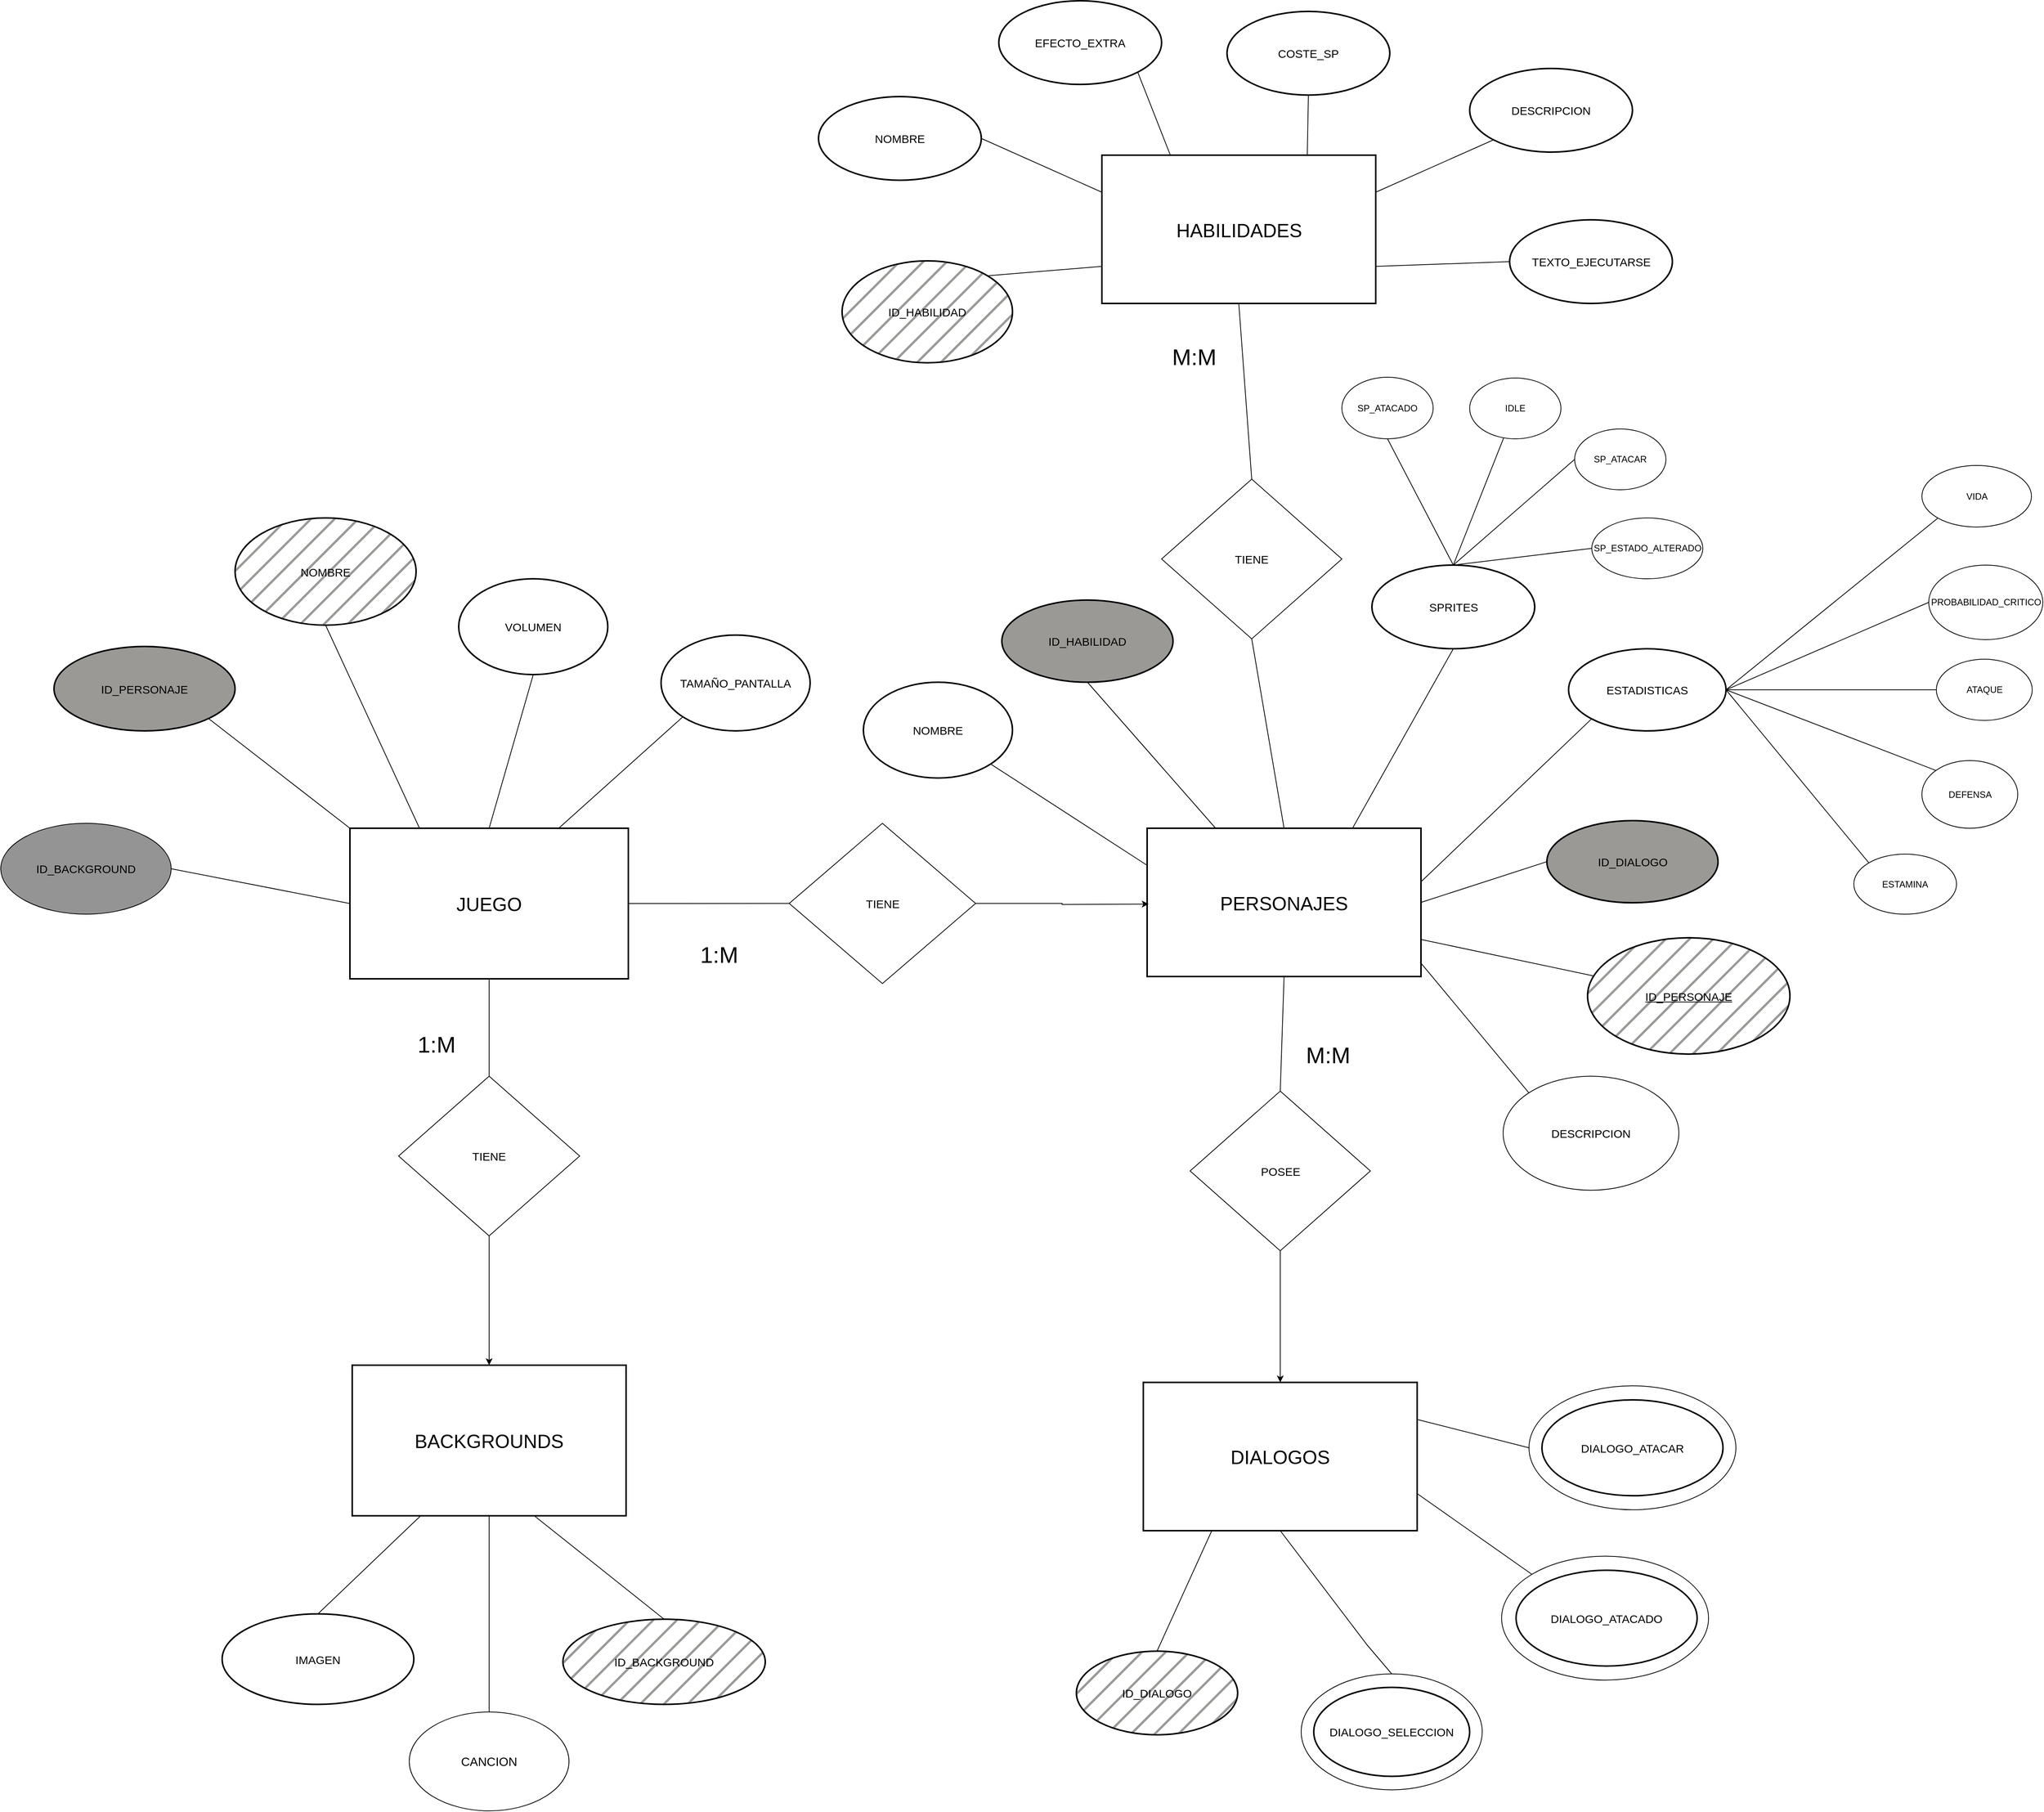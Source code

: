 <mxfile version="21.2.4" type="github">
  <diagram id="R2lEEEUBdFMjLlhIrx00" name="Page-1">
    <mxGraphModel dx="4435" dy="1973" grid="1" gridSize="14" guides="1" tooltips="1" connect="1" arrows="1" fold="1" page="1" pageScale="1" pageWidth="850" pageHeight="1100" background="#ffffff" math="0" shadow="0" extFonts="Permanent Marker^https://fonts.googleapis.com/css?family=Permanent+Marker">
      <root>
        <mxCell id="0" />
        <mxCell id="1" parent="0" />
        <mxCell id="P4IsemDNWRHRoisWRi79-3" value="" style="ellipse;whiteSpace=wrap;html=1;" parent="1" vertex="1">
          <mxGeometry x="1107.5" y="2605.88" width="238" height="152.5" as="geometry" />
        </mxCell>
        <mxCell id="P4IsemDNWRHRoisWRi79-2" value="" style="ellipse;whiteSpace=wrap;html=1;" parent="1" vertex="1">
          <mxGeometry x="1371" y="2451.13" width="272" height="163" as="geometry" />
        </mxCell>
        <mxCell id="P4IsemDNWRHRoisWRi79-1" value="" style="ellipse;whiteSpace=wrap;html=1;" parent="1" vertex="1">
          <mxGeometry x="1407" y="2227.13" width="272" height="163" as="geometry" />
        </mxCell>
        <mxCell id="YlZFul1MHV9o11l2ybtj-17" value="&lt;p style=&quot;font-size: 25px;&quot; align=&quot;center&quot;&gt;JUEGO&lt;/p&gt;" style="rounded=0;whiteSpace=wrap;html=1;align=center;strokeWidth=2;" parent="1" vertex="1">
          <mxGeometry x="-143" y="1494" width="366" height="198" as="geometry" />
        </mxCell>
        <mxCell id="YlZFul1MHV9o11l2ybtj-47" value="&lt;p&gt;&lt;font style=&quot;font-size: 25px;&quot;&gt;PERSONAJES&lt;/font&gt;&lt;/p&gt;" style="rounded=0;whiteSpace=wrap;html=1;strokeWidth=2;" parent="1" vertex="1">
          <mxGeometry x="905" y="1494" width="360" height="195" as="geometry" />
        </mxCell>
        <mxCell id="YlZFul1MHV9o11l2ybtj-48" value="&lt;p&gt;&lt;font style=&quot;font-size: 25px;&quot;&gt;DIALOGOS&lt;/font&gt;&lt;/p&gt;" style="rounded=0;whiteSpace=wrap;html=1;strokeWidth=2;" parent="1" vertex="1">
          <mxGeometry x="900" y="2222.63" width="360" height="195" as="geometry" />
        </mxCell>
        <mxCell id="YlZFul1MHV9o11l2ybtj-49" value="" style="endArrow=none;html=1;rounded=0;entryX=0;entryY=0.5;entryDx=0;entryDy=0;strokeWidth=1;exitX=1;exitY=0.5;exitDx=0;exitDy=0;" parent="1" source="YlZFul1MHV9o11l2ybtj-52" target="YlZFul1MHV9o11l2ybtj-61" edge="1">
          <mxGeometry width="50" height="50" relative="1" as="geometry">
            <mxPoint x="358.5" y="1781" as="sourcePoint" />
            <mxPoint x="791.5" y="1782" as="targetPoint" />
          </mxGeometry>
        </mxCell>
        <mxCell id="YlZFul1MHV9o11l2ybtj-50" value="&lt;font style=&quot;font-size: 15px;&quot;&gt;ID_DIALOGO&lt;/font&gt;" style="ellipse;whiteSpace=wrap;html=1;strokeWidth=2;shadow=0;perimeterSpacing=0;fillStyle=solid;fillColor=#9a9996;gradientColor=none;" parent="1" vertex="1">
          <mxGeometry x="1430.5" y="1484" width="225" height="108" as="geometry" />
        </mxCell>
        <mxCell id="YlZFul1MHV9o11l2ybtj-52" value="&lt;font style=&quot;font-size: 15px;&quot;&gt;ESTADISTICAS&lt;/font&gt;" style="ellipse;whiteSpace=wrap;html=1;strokeWidth=2;" parent="1" vertex="1">
          <mxGeometry x="1459" y="1258" width="207" height="108" as="geometry" />
        </mxCell>
        <mxCell id="YlZFul1MHV9o11l2ybtj-58" value="&lt;font style=&quot;font-size: 15px;&quot;&gt;SPRITES&lt;/font&gt;" style="ellipse;whiteSpace=wrap;html=1;strokeWidth=2;" parent="1" vertex="1">
          <mxGeometry x="1200.5" y="1148" width="214" height="110" as="geometry" />
        </mxCell>
        <mxCell id="YlZFul1MHV9o11l2ybtj-59" value="VIDA" style="ellipse;whiteSpace=wrap;html=1;" parent="1" vertex="1">
          <mxGeometry x="1923.5" y="1017" width="144" height="81" as="geometry" />
        </mxCell>
        <mxCell id="YlZFul1MHV9o11l2ybtj-60" value="ESTAMINA" style="ellipse;whiteSpace=wrap;html=1;" parent="1" vertex="1">
          <mxGeometry x="1834" y="1528" width="135" height="79" as="geometry" />
        </mxCell>
        <mxCell id="YlZFul1MHV9o11l2ybtj-61" value="ATAQUE" style="ellipse;whiteSpace=wrap;html=1;" parent="1" vertex="1">
          <mxGeometry x="1942.5" y="1271.75" width="126" height="80.5" as="geometry" />
        </mxCell>
        <mxCell id="YlZFul1MHV9o11l2ybtj-62" value="DEFENSA" style="ellipse;whiteSpace=wrap;html=1;" parent="1" vertex="1">
          <mxGeometry x="1923.5" y="1405" width="126" height="89" as="geometry" />
        </mxCell>
        <mxCell id="YlZFul1MHV9o11l2ybtj-63" value="PROBABILIDAD_CRITICO" style="ellipse;whiteSpace=wrap;html=1;" parent="1" vertex="1">
          <mxGeometry x="1932.5" y="1148" width="150" height="98" as="geometry" />
        </mxCell>
        <mxCell id="YlZFul1MHV9o11l2ybtj-64" style="edgeStyle=orthogonalEdgeStyle;rounded=0;orthogonalLoop=1;jettySize=auto;html=1;exitX=0.5;exitY=1;exitDx=0;exitDy=0;" parent="1" source="YlZFul1MHV9o11l2ybtj-61" target="YlZFul1MHV9o11l2ybtj-61" edge="1">
          <mxGeometry relative="1" as="geometry" />
        </mxCell>
        <mxCell id="YlZFul1MHV9o11l2ybtj-65" value="IDLE" style="ellipse;whiteSpace=wrap;html=1;" parent="1" vertex="1">
          <mxGeometry x="1329" y="902" width="120" height="80" as="geometry" />
        </mxCell>
        <mxCell id="YlZFul1MHV9o11l2ybtj-66" value="SP_ATACAR" style="ellipse;whiteSpace=wrap;html=1;" parent="1" vertex="1">
          <mxGeometry x="1467" y="969" width="120" height="80" as="geometry" />
        </mxCell>
        <mxCell id="YlZFul1MHV9o11l2ybtj-67" value="SP_ATACADO" style="ellipse;whiteSpace=wrap;html=1;" parent="1" vertex="1">
          <mxGeometry x="1161" y="901" width="120" height="81" as="geometry" />
        </mxCell>
        <mxCell id="YlZFul1MHV9o11l2ybtj-69" value="" style="endArrow=none;html=1;rounded=0;exitX=0.5;exitY=1;exitDx=0;exitDy=0;entryX=0.75;entryY=0;entryDx=0;entryDy=0;" parent="1" source="YlZFul1MHV9o11l2ybtj-58" target="YlZFul1MHV9o11l2ybtj-47" edge="1">
          <mxGeometry width="50" height="50" relative="1" as="geometry">
            <mxPoint x="1238" y="1634" as="sourcePoint" />
            <mxPoint x="1288" y="1584" as="targetPoint" />
          </mxGeometry>
        </mxCell>
        <mxCell id="YlZFul1MHV9o11l2ybtj-70" value="" style="endArrow=none;html=1;rounded=0;exitX=0.25;exitY=0;exitDx=0;exitDy=0;entryX=0.5;entryY=1;entryDx=0;entryDy=0;" parent="1" source="YlZFul1MHV9o11l2ybtj-47" target="eIX0YjGDdMyWJTTvxXHC-23" edge="1">
          <mxGeometry width="50" height="50" relative="1" as="geometry">
            <mxPoint x="1238" y="1634" as="sourcePoint" />
            <mxPoint x="767" y="1356" as="targetPoint" />
          </mxGeometry>
        </mxCell>
        <mxCell id="YlZFul1MHV9o11l2ybtj-77" value="&lt;font style=&quot;font-size: 25px;&quot;&gt;BACKGROUNDS&lt;/font&gt;" style="rounded=0;whiteSpace=wrap;html=1;strokeWidth=2;" parent="1" vertex="1">
          <mxGeometry x="-140" y="2200" width="360" height="198" as="geometry" />
        </mxCell>
        <mxCell id="YlZFul1MHV9o11l2ybtj-80" value="" style="endArrow=none;html=1;rounded=0;exitX=0;exitY=0.5;exitDx=0;exitDy=0;entryX=1;entryY=0.5;entryDx=0;entryDy=0;" parent="1" source="YlZFul1MHV9o11l2ybtj-50" target="YlZFul1MHV9o11l2ybtj-47" edge="1">
          <mxGeometry width="50" height="50" relative="1" as="geometry">
            <mxPoint x="1238" y="1724" as="sourcePoint" />
            <mxPoint x="1288" y="1674" as="targetPoint" />
          </mxGeometry>
        </mxCell>
        <mxCell id="YlZFul1MHV9o11l2ybtj-81" value="" style="endArrow=none;html=1;rounded=0;entryX=0.999;entryY=0.363;entryDx=0;entryDy=0;entryPerimeter=0;exitX=0;exitY=1;exitDx=0;exitDy=0;" parent="1" source="YlZFul1MHV9o11l2ybtj-52" target="YlZFul1MHV9o11l2ybtj-47" edge="1">
          <mxGeometry width="50" height="50" relative="1" as="geometry">
            <mxPoint x="1346" y="1556" as="sourcePoint" />
            <mxPoint x="1288" y="1674" as="targetPoint" />
          </mxGeometry>
        </mxCell>
        <mxCell id="YlZFul1MHV9o11l2ybtj-82" value="" style="endArrow=none;html=1;rounded=0;entryX=1;entryY=0.5;entryDx=0;entryDy=0;exitX=0;exitY=1;exitDx=0;exitDy=0;" parent="1" source="YlZFul1MHV9o11l2ybtj-59" target="YlZFul1MHV9o11l2ybtj-52" edge="1">
          <mxGeometry width="50" height="50" relative="1" as="geometry">
            <mxPoint x="1335.5" y="1724" as="sourcePoint" />
            <mxPoint x="1385.5" y="1674" as="targetPoint" />
          </mxGeometry>
        </mxCell>
        <mxCell id="YlZFul1MHV9o11l2ybtj-90" value="" style="endArrow=none;html=1;rounded=0;entryX=1;entryY=0.5;entryDx=0;entryDy=0;exitX=0;exitY=0;exitDx=0;exitDy=0;" parent="1" source="YlZFul1MHV9o11l2ybtj-60" target="YlZFul1MHV9o11l2ybtj-52" edge="1">
          <mxGeometry relative="1" as="geometry">
            <mxPoint x="1085" y="1755" as="sourcePoint" />
            <mxPoint x="1245" y="1755" as="targetPoint" />
          </mxGeometry>
        </mxCell>
        <mxCell id="YlZFul1MHV9o11l2ybtj-92" value="" style="endArrow=none;html=1;rounded=0;entryX=1;entryY=0.5;entryDx=0;entryDy=0;exitX=0;exitY=0;exitDx=0;exitDy=0;" parent="1" source="YlZFul1MHV9o11l2ybtj-62" target="YlZFul1MHV9o11l2ybtj-52" edge="1">
          <mxGeometry relative="1" as="geometry">
            <mxPoint x="1956.5" y="1444.5" as="sourcePoint" />
            <mxPoint x="1342.5" y="1755" as="targetPoint" />
          </mxGeometry>
        </mxCell>
        <mxCell id="YlZFul1MHV9o11l2ybtj-93" value="" style="endArrow=none;html=1;rounded=0;entryX=1;entryY=0.5;entryDx=0;entryDy=0;exitX=0;exitY=0.5;exitDx=0;exitDy=0;" parent="1" source="YlZFul1MHV9o11l2ybtj-63" target="YlZFul1MHV9o11l2ybtj-52" edge="1">
          <mxGeometry relative="1" as="geometry">
            <mxPoint x="1182.5" y="1755" as="sourcePoint" />
            <mxPoint x="1342.5" y="1755" as="targetPoint" />
          </mxGeometry>
        </mxCell>
        <mxCell id="YlZFul1MHV9o11l2ybtj-96" value="" style="endArrow=none;html=1;rounded=0;entryX=0.5;entryY=0;entryDx=0;entryDy=0;" parent="1" source="YlZFul1MHV9o11l2ybtj-65" target="YlZFul1MHV9o11l2ybtj-58" edge="1">
          <mxGeometry relative="1" as="geometry">
            <mxPoint x="1182.5" y="1512" as="sourcePoint" />
            <mxPoint x="1342.5" y="1512" as="targetPoint" />
          </mxGeometry>
        </mxCell>
        <mxCell id="YlZFul1MHV9o11l2ybtj-97" value="" style="endArrow=none;html=1;rounded=0;entryX=0.5;entryY=0;entryDx=0;entryDy=0;exitX=0;exitY=0.5;exitDx=0;exitDy=0;" parent="1" source="YlZFul1MHV9o11l2ybtj-68" target="YlZFul1MHV9o11l2ybtj-58" edge="1">
          <mxGeometry relative="1" as="geometry">
            <mxPoint x="1182.5" y="1512" as="sourcePoint" />
            <mxPoint x="1342.5" y="1512" as="targetPoint" />
          </mxGeometry>
        </mxCell>
        <mxCell id="YlZFul1MHV9o11l2ybtj-98" style="edgeStyle=orthogonalEdgeStyle;rounded=0;orthogonalLoop=1;jettySize=auto;html=1;exitX=0.5;exitY=1;exitDx=0;exitDy=0;" parent="1" source="YlZFul1MHV9o11l2ybtj-68" target="YlZFul1MHV9o11l2ybtj-68" edge="1">
          <mxGeometry relative="1" as="geometry" />
        </mxCell>
        <mxCell id="YlZFul1MHV9o11l2ybtj-99" value="" style="endArrow=none;html=1;rounded=0;entryX=0.5;entryY=0;entryDx=0;entryDy=0;exitX=0;exitY=0.5;exitDx=0;exitDy=0;" parent="1" source="YlZFul1MHV9o11l2ybtj-66" target="YlZFul1MHV9o11l2ybtj-58" edge="1">
          <mxGeometry relative="1" as="geometry">
            <mxPoint x="1182.5" y="1512" as="sourcePoint" />
            <mxPoint x="1342.5" y="1512" as="targetPoint" />
          </mxGeometry>
        </mxCell>
        <mxCell id="YlZFul1MHV9o11l2ybtj-100" value="" style="endArrow=none;html=1;rounded=0;entryX=0.5;entryY=1;entryDx=0;entryDy=0;exitX=0.5;exitY=0;exitDx=0;exitDy=0;" parent="1" source="YlZFul1MHV9o11l2ybtj-58" target="YlZFul1MHV9o11l2ybtj-67" edge="1">
          <mxGeometry relative="1" as="geometry">
            <mxPoint x="1470.5" y="1350" as="sourcePoint" />
            <mxPoint x="1342.5" y="1512" as="targetPoint" />
          </mxGeometry>
        </mxCell>
        <mxCell id="YlZFul1MHV9o11l2ybtj-106" style="edgeStyle=orthogonalEdgeStyle;rounded=0;orthogonalLoop=1;jettySize=auto;html=1;exitX=0.5;exitY=1;exitDx=0;exitDy=0;" parent="1" source="YlZFul1MHV9o11l2ybtj-68" target="YlZFul1MHV9o11l2ybtj-68" edge="1">
          <mxGeometry relative="1" as="geometry" />
        </mxCell>
        <mxCell id="YlZFul1MHV9o11l2ybtj-107" value="&lt;font style=&quot;font-size: 15px;&quot;&gt;ID_PERSONAJE&lt;/font&gt;" style="ellipse;whiteSpace=wrap;html=1;align=center;strokeWidth=2;fillStyle=solid;fillColor=#9a9996;" parent="1" vertex="1">
          <mxGeometry x="-532" y="1255" width="238" height="111" as="geometry" />
        </mxCell>
        <mxCell id="YlZFul1MHV9o11l2ybtj-110" value="&lt;font style=&quot;font-size: 15px;&quot;&gt;NOMBRE&lt;/font&gt;" style="ellipse;whiteSpace=wrap;html=1;align=center;strokeWidth=2;" parent="1" vertex="1">
          <mxGeometry x="532" y="1302" width="196" height="126" as="geometry" />
        </mxCell>
        <mxCell id="YlZFul1MHV9o11l2ybtj-111" value="" style="endArrow=none;html=1;rounded=0;entryX=1;entryY=0.75;entryDx=0;entryDy=0;" parent="1" source="YlZFul1MHV9o11l2ybtj-116" target="YlZFul1MHV9o11l2ybtj-47" edge="1">
          <mxGeometry relative="1" as="geometry">
            <mxPoint x="1425" y="1680" as="sourcePoint" />
            <mxPoint x="1123" y="1610" as="targetPoint" />
            <Array as="points" />
          </mxGeometry>
        </mxCell>
        <mxCell id="YlZFul1MHV9o11l2ybtj-112" value="" style="endArrow=none;html=1;rounded=0;exitX=1;exitY=1;exitDx=0;exitDy=0;entryX=0;entryY=0.25;entryDx=0;entryDy=0;" parent="1" source="YlZFul1MHV9o11l2ybtj-110" target="YlZFul1MHV9o11l2ybtj-47" edge="1">
          <mxGeometry relative="1" as="geometry">
            <mxPoint x="725" y="1358" as="sourcePoint" />
            <mxPoint x="1123" y="1610" as="targetPoint" />
          </mxGeometry>
        </mxCell>
        <mxCell id="YlZFul1MHV9o11l2ybtj-113" style="edgeStyle=orthogonalEdgeStyle;rounded=0;orthogonalLoop=1;jettySize=auto;html=1;exitX=0.5;exitY=1;exitDx=0;exitDy=0;" parent="1" source="YlZFul1MHV9o11l2ybtj-66" target="YlZFul1MHV9o11l2ybtj-66" edge="1">
          <mxGeometry relative="1" as="geometry" />
        </mxCell>
        <mxCell id="YlZFul1MHV9o11l2ybtj-116" value="&lt;font style=&quot;font-size: 15px;&quot;&gt;ID_PERSONAJE&lt;/font&gt;" style="ellipse;whiteSpace=wrap;html=1;align=center;fontStyle=4;strokeWidth=2;fillColor=#9a9996;fillStyle=hatch;" parent="1" vertex="1">
          <mxGeometry x="1484" y="1638" width="266" height="153" as="geometry" />
        </mxCell>
        <mxCell id="YlZFul1MHV9o11l2ybtj-122" value="" style="endArrow=none;html=1;rounded=0;entryX=0.5;entryY=1;entryDx=0;entryDy=0;exitX=0.25;exitY=0;exitDx=0;exitDy=0;" parent="1" source="YlZFul1MHV9o11l2ybtj-17" target="YlZFul1MHV9o11l2ybtj-150" edge="1">
          <mxGeometry relative="1" as="geometry">
            <mxPoint x="739" y="1442" as="sourcePoint" />
            <mxPoint x="-59" y="1386" as="targetPoint" />
          </mxGeometry>
        </mxCell>
        <mxCell id="YlZFul1MHV9o11l2ybtj-123" value="" style="endArrow=none;html=1;rounded=0;entryX=1;entryY=1;entryDx=0;entryDy=0;exitX=0;exitY=0;exitDx=0;exitDy=0;" parent="1" source="YlZFul1MHV9o11l2ybtj-17" target="YlZFul1MHV9o11l2ybtj-107" edge="1">
          <mxGeometry relative="1" as="geometry">
            <mxPoint x="739" y="1442" as="sourcePoint" />
            <mxPoint x="899" y="1442" as="targetPoint" />
          </mxGeometry>
        </mxCell>
        <mxCell id="YlZFul1MHV9o11l2ybtj-125" value="" style="endArrow=none;html=1;rounded=0;entryX=1;entryY=0.25;entryDx=0;entryDy=0;exitX=0;exitY=0.5;exitDx=0;exitDy=0;" parent="1" source="P4IsemDNWRHRoisWRi79-1" target="YlZFul1MHV9o11l2ybtj-48" edge="1">
          <mxGeometry relative="1" as="geometry">
            <mxPoint x="1404" y="2315.63" as="sourcePoint" />
            <mxPoint x="1264" y="2284.63" as="targetPoint" />
            <Array as="points" />
          </mxGeometry>
        </mxCell>
        <mxCell id="YlZFul1MHV9o11l2ybtj-143" style="edgeStyle=orthogonalEdgeStyle;rounded=0;orthogonalLoop=1;jettySize=auto;html=1;exitX=0.5;exitY=1;exitDx=0;exitDy=0;" parent="1" source="YlZFul1MHV9o11l2ybtj-126" target="YlZFul1MHV9o11l2ybtj-48" edge="1">
          <mxGeometry relative="1" as="geometry" />
        </mxCell>
        <mxCell id="YlZFul1MHV9o11l2ybtj-126" value="&lt;font style=&quot;font-size: 15px;&quot;&gt;POSEE&lt;/font&gt;" style="shape=rhombus;perimeter=rhombusPerimeter;whiteSpace=wrap;html=1;align=center;" parent="1" vertex="1">
          <mxGeometry x="961.5" y="1839.63" width="237" height="210" as="geometry" />
        </mxCell>
        <mxCell id="YlZFul1MHV9o11l2ybtj-129" style="edgeStyle=orthogonalEdgeStyle;rounded=0;orthogonalLoop=1;jettySize=auto;html=1;exitX=0.5;exitY=1;exitDx=0;exitDy=0;" parent="1" source="YlZFul1MHV9o11l2ybtj-58" target="YlZFul1MHV9o11l2ybtj-58" edge="1">
          <mxGeometry relative="1" as="geometry" />
        </mxCell>
        <mxCell id="YlZFul1MHV9o11l2ybtj-134" value="" style="endArrow=none;html=1;rounded=0;entryX=0.5;entryY=1;entryDx=0;entryDy=0;exitX=0.5;exitY=0;exitDx=0;exitDy=0;" parent="1" source="YlZFul1MHV9o11l2ybtj-126" target="YlZFul1MHV9o11l2ybtj-47" edge="1">
          <mxGeometry relative="1" as="geometry">
            <mxPoint x="1087" y="1820" as="sourcePoint" />
            <mxPoint x="941" y="1736" as="targetPoint" />
          </mxGeometry>
        </mxCell>
        <mxCell id="YlZFul1MHV9o11l2ybtj-142" style="edgeStyle=orthogonalEdgeStyle;rounded=0;orthogonalLoop=1;jettySize=auto;html=1;exitX=1;exitY=0.5;exitDx=0;exitDy=0;" parent="1" source="YlZFul1MHV9o11l2ybtj-136" edge="1">
          <mxGeometry relative="1" as="geometry">
            <mxPoint x="907" y="1593.667" as="targetPoint" />
          </mxGeometry>
        </mxCell>
        <mxCell id="YlZFul1MHV9o11l2ybtj-136" value="&lt;font style=&quot;font-size: 15px;&quot;&gt;TIENE&lt;/font&gt;" style="shape=rhombus;perimeter=rhombusPerimeter;whiteSpace=wrap;html=1;align=center;" parent="1" vertex="1">
          <mxGeometry x="434.5" y="1487.5" width="245" height="210.75" as="geometry" />
        </mxCell>
        <mxCell id="YlZFul1MHV9o11l2ybtj-138" value="" style="endArrow=none;html=1;rounded=0;entryX=0;entryY=0.5;entryDx=0;entryDy=0;exitX=1;exitY=0.5;exitDx=0;exitDy=0;" parent="1" source="YlZFul1MHV9o11l2ybtj-17" target="YlZFul1MHV9o11l2ybtj-136" edge="1">
          <mxGeometry relative="1" as="geometry">
            <mxPoint x="447" y="1593.0" as="sourcePoint" />
            <mxPoint x="941" y="1778" as="targetPoint" />
          </mxGeometry>
        </mxCell>
        <mxCell id="YlZFul1MHV9o11l2ybtj-141" style="edgeStyle=orthogonalEdgeStyle;rounded=0;orthogonalLoop=1;jettySize=auto;html=1;exitX=0.5;exitY=1;exitDx=0;exitDy=0;entryX=0.5;entryY=0;entryDx=0;entryDy=0;" parent="1" source="YlZFul1MHV9o11l2ybtj-139" target="YlZFul1MHV9o11l2ybtj-77" edge="1">
          <mxGeometry relative="1" as="geometry" />
        </mxCell>
        <mxCell id="YlZFul1MHV9o11l2ybtj-139" value="&lt;font style=&quot;font-size: 15px;&quot;&gt;TIENE&lt;/font&gt;" style="shape=rhombus;perimeter=rhombusPerimeter;whiteSpace=wrap;html=1;align=center;" parent="1" vertex="1">
          <mxGeometry x="-79" y="1820" width="238" height="210" as="geometry" />
        </mxCell>
        <mxCell id="YlZFul1MHV9o11l2ybtj-140" value="" style="endArrow=none;html=1;rounded=0;entryX=0.5;entryY=1;entryDx=0;entryDy=0;exitX=0.5;exitY=0;exitDx=0;exitDy=0;" parent="1" source="YlZFul1MHV9o11l2ybtj-139" target="YlZFul1MHV9o11l2ybtj-17" edge="1">
          <mxGeometry relative="1" as="geometry">
            <mxPoint x="557" y="1834" as="sourcePoint" />
            <mxPoint x="717" y="1834" as="targetPoint" />
          </mxGeometry>
        </mxCell>
        <mxCell id="YlZFul1MHV9o11l2ybtj-144" value="&lt;font style=&quot;font-size: 15px;&quot;&gt;ID_BACKGROUND&lt;/font&gt;" style="ellipse;whiteSpace=wrap;html=1;align=center;strokeWidth=2;fillColor=#9a9996;fillStyle=hatch;" parent="1" vertex="1">
          <mxGeometry x="137" y="2534" width="266" height="112" as="geometry" />
        </mxCell>
        <mxCell id="YlZFul1MHV9o11l2ybtj-145" value="&lt;font style=&quot;font-size: 15px;&quot;&gt;IMAGEN&lt;/font&gt;" style="ellipse;whiteSpace=wrap;html=1;align=center;strokeWidth=2;" parent="1" vertex="1">
          <mxGeometry x="-311" y="2527" width="252" height="119" as="geometry" />
        </mxCell>
        <mxCell id="YlZFul1MHV9o11l2ybtj-146" value="&lt;font style=&quot;font-size: 15px;&quot;&gt;DIALOGO_ATACAR&lt;/font&gt;" style="ellipse;whiteSpace=wrap;html=1;align=center;strokeWidth=2;" parent="1" vertex="1">
          <mxGeometry x="1424" y="2245.63" width="238" height="126" as="geometry" />
        </mxCell>
        <mxCell id="YlZFul1MHV9o11l2ybtj-148" value="&lt;font style=&quot;font-size: 15px;&quot;&gt;DIALOGO_SELECCION&lt;/font&gt;" style="ellipse;whiteSpace=wrap;html=1;align=center;strokeWidth=2;" parent="1" vertex="1">
          <mxGeometry x="1124" y="2623.63" width="205" height="117" as="geometry" />
        </mxCell>
        <mxCell id="YlZFul1MHV9o11l2ybtj-149" value="&lt;font style=&quot;font-size: 15px;&quot;&gt;ID_DIALOGO&lt;/font&gt;" style="ellipse;whiteSpace=wrap;html=1;align=center;strokeWidth=2;fillColor=#9a9996;fillStyle=hatch;" parent="1" vertex="1">
          <mxGeometry x="812" y="2576" width="212" height="110" as="geometry" />
        </mxCell>
        <mxCell id="YlZFul1MHV9o11l2ybtj-150" value="&lt;font style=&quot;font-size: 15px;&quot;&gt;NOMBRE&lt;/font&gt;" style="ellipse;whiteSpace=wrap;html=1;align=center;strokeWidth=2;fillColor=#9a9996;fillStyle=hatch;" parent="1" vertex="1">
          <mxGeometry x="-294" y="1086" width="238" height="141" as="geometry" />
        </mxCell>
        <mxCell id="YlZFul1MHV9o11l2ybtj-151" value="" style="endArrow=none;html=1;rounded=0;entryX=0.667;entryY=1.003;entryDx=0;entryDy=0;entryPerimeter=0;exitX=0.5;exitY=0;exitDx=0;exitDy=0;" parent="1" source="YlZFul1MHV9o11l2ybtj-144" target="YlZFul1MHV9o11l2ybtj-77" edge="1">
          <mxGeometry relative="1" as="geometry">
            <mxPoint x="557" y="2128" as="sourcePoint" />
            <mxPoint x="717" y="2128" as="targetPoint" />
          </mxGeometry>
        </mxCell>
        <mxCell id="YlZFul1MHV9o11l2ybtj-152" value="" style="endArrow=none;html=1;rounded=0;entryX=0.25;entryY=1;entryDx=0;entryDy=0;exitX=0.5;exitY=0;exitDx=0;exitDy=0;" parent="1" source="YlZFul1MHV9o11l2ybtj-145" target="YlZFul1MHV9o11l2ybtj-77" edge="1">
          <mxGeometry relative="1" as="geometry">
            <mxPoint x="557" y="2128" as="sourcePoint" />
            <mxPoint x="717" y="2128" as="targetPoint" />
          </mxGeometry>
        </mxCell>
        <mxCell id="YlZFul1MHV9o11l2ybtj-153" value="" style="endArrow=none;html=1;rounded=0;entryX=0.5;entryY=1;entryDx=0;entryDy=0;exitX=0.5;exitY=0;exitDx=0;exitDy=0;" parent="1" source="P4IsemDNWRHRoisWRi79-3" target="YlZFul1MHV9o11l2ybtj-48" edge="1">
          <mxGeometry relative="1" as="geometry">
            <mxPoint x="1208" y="2609.63" as="sourcePoint" />
            <mxPoint x="934" y="2147.63" as="targetPoint" />
            <Array as="points">
              <mxPoint x="1194" y="2567.63" />
            </Array>
          </mxGeometry>
        </mxCell>
        <mxCell id="YlZFul1MHV9o11l2ybtj-154" value="" style="endArrow=none;html=1;rounded=0;entryX=0.25;entryY=1;entryDx=0;entryDy=0;exitX=0.5;exitY=0;exitDx=0;exitDy=0;" parent="1" source="YlZFul1MHV9o11l2ybtj-149" target="YlZFul1MHV9o11l2ybtj-48" edge="1">
          <mxGeometry relative="1" as="geometry">
            <mxPoint x="880" y="2623.63" as="sourcePoint" />
            <mxPoint x="934" y="2147.63" as="targetPoint" />
          </mxGeometry>
        </mxCell>
        <mxCell id="YlZFul1MHV9o11l2ybtj-155" value="" style="endArrow=none;html=1;rounded=0;entryX=1;entryY=0.75;entryDx=0;entryDy=0;exitX=0;exitY=0;exitDx=0;exitDy=0;" parent="1" source="P4IsemDNWRHRoisWRi79-2" target="YlZFul1MHV9o11l2ybtj-48" edge="1">
          <mxGeometry relative="1" as="geometry">
            <mxPoint x="1404" y="2469.63" as="sourcePoint" />
            <mxPoint x="934" y="2147.63" as="targetPoint" />
            <Array as="points" />
          </mxGeometry>
        </mxCell>
        <mxCell id="P4IsemDNWRHRoisWRi79-4" value="&lt;font style=&quot;font-size: 16px;&quot;&gt;CANCION&lt;/font&gt;" style="ellipse;whiteSpace=wrap;html=1;" parent="1" vertex="1">
          <mxGeometry x="-65" y="2656" width="210" height="130" as="geometry" />
        </mxCell>
        <mxCell id="P4IsemDNWRHRoisWRi79-5" value="" style="endArrow=none;html=1;rounded=0;entryX=0.5;entryY=1;entryDx=0;entryDy=0;exitX=0.5;exitY=0;exitDx=0;exitDy=0;" parent="1" source="P4IsemDNWRHRoisWRi79-4" target="YlZFul1MHV9o11l2ybtj-77" edge="1">
          <mxGeometry relative="1" as="geometry">
            <mxPoint x="117" y="2585" as="sourcePoint" />
            <mxPoint x="-53" y="2450" as="targetPoint" />
          </mxGeometry>
        </mxCell>
        <mxCell id="P4IsemDNWRHRoisWRi79-6" value="&lt;font style=&quot;font-size: 30px;&quot;&gt;1:M&lt;/font&gt;" style="text;html=1;strokeColor=none;fillColor=none;align=center;verticalAlign=middle;whiteSpace=wrap;rounded=0;" parent="1" vertex="1">
          <mxGeometry x="282" y="1624" width="121" height="72" as="geometry" />
        </mxCell>
        <mxCell id="P4IsemDNWRHRoisWRi79-7" value="&lt;font style=&quot;font-size: 30px;&quot;&gt;1:M&lt;/font&gt;" style="text;html=1;strokeColor=none;fillColor=none;align=center;verticalAlign=middle;whiteSpace=wrap;rounded=0;" parent="1" vertex="1">
          <mxGeometry x="-85" y="1750" width="112" height="56" as="geometry" />
        </mxCell>
        <mxCell id="P4IsemDNWRHRoisWRi79-10" value="&lt;font style=&quot;font-size: 30px;&quot;&gt;M:M&lt;/font&gt;" style="text;html=1;strokeColor=none;fillColor=none;align=center;verticalAlign=middle;whiteSpace=wrap;rounded=0;" parent="1" vertex="1">
          <mxGeometry x="1100" y="1764" width="86" height="56" as="geometry" />
        </mxCell>
        <mxCell id="OKzIOX2jL7Ez1NZ-nuzO-1" value="&lt;font style=&quot;font-size: 15px;&quot;&gt;ID_BACKGROUND&lt;/font&gt;" style="ellipse;whiteSpace=wrap;html=1;fillColor=#949494;" parent="1" vertex="1">
          <mxGeometry x="-602" y="1487.5" width="224" height="119.5" as="geometry" />
        </mxCell>
        <mxCell id="OKzIOX2jL7Ez1NZ-nuzO-3" value="" style="endArrow=none;html=1;rounded=0;entryX=1;entryY=0.5;entryDx=0;entryDy=0;exitX=0;exitY=0.5;exitDx=0;exitDy=0;" parent="1" source="YlZFul1MHV9o11l2ybtj-17" target="OKzIOX2jL7Ez1NZ-nuzO-1" edge="1">
          <mxGeometry relative="1" as="geometry">
            <mxPoint x="-171" y="1722" as="sourcePoint" />
            <mxPoint x="-304" y="1610" as="targetPoint" />
          </mxGeometry>
        </mxCell>
        <mxCell id="OKzIOX2jL7Ez1NZ-nuzO-4" value="&lt;font style=&quot;font-size: 15px;&quot;&gt;DESCRIPCION&lt;/font&gt;" style="ellipse;whiteSpace=wrap;html=1;" parent="1" vertex="1">
          <mxGeometry x="1373" y="1820" width="231" height="150" as="geometry" />
        </mxCell>
        <mxCell id="OKzIOX2jL7Ez1NZ-nuzO-6" value="" style="endArrow=none;html=1;rounded=0;entryX=0.997;entryY=0.903;entryDx=0;entryDy=0;exitX=0;exitY=0;exitDx=0;exitDy=0;entryPerimeter=0;" parent="1" source="OKzIOX2jL7Ez1NZ-nuzO-4" target="YlZFul1MHV9o11l2ybtj-47" edge="1">
          <mxGeometry relative="1" as="geometry">
            <mxPoint x="1467" y="1813" as="sourcePoint" />
            <mxPoint x="1227" y="1806" as="targetPoint" />
          </mxGeometry>
        </mxCell>
        <mxCell id="YlZFul1MHV9o11l2ybtj-147" value="&lt;font style=&quot;font-size: 15px;&quot;&gt;DIALOGO_ATACADO&lt;/font&gt;" style="ellipse;whiteSpace=wrap;html=1;align=center;strokeWidth=2;" parent="1" vertex="1">
          <mxGeometry x="1390" y="2469.63" width="238" height="126" as="geometry" />
        </mxCell>
        <mxCell id="YlZFul1MHV9o11l2ybtj-68" value="SP_ESTADO_ALTERADO" style="ellipse;whiteSpace=wrap;html=1;" parent="1" vertex="1">
          <mxGeometry x="1489.5" y="1086" width="146" height="80" as="geometry" />
        </mxCell>
        <mxCell id="eIX0YjGDdMyWJTTvxXHC-2" value="&lt;p&gt;&lt;span style=&quot;font-size: 25px;&quot;&gt;HABILIDADES&lt;/span&gt;&lt;/p&gt;" style="rounded=0;whiteSpace=wrap;html=1;strokeWidth=2;" parent="1" vertex="1">
          <mxGeometry x="845.5" y="609" width="360" height="195" as="geometry" />
        </mxCell>
        <mxCell id="eIX0YjGDdMyWJTTvxXHC-10" value="&lt;font style=&quot;font-size: 15px;&quot;&gt;TIENE&lt;/font&gt;" style="shape=rhombus;perimeter=rhombusPerimeter;whiteSpace=wrap;html=1;align=center;" parent="1" vertex="1">
          <mxGeometry x="924" y="1035" width="237" height="210" as="geometry" />
        </mxCell>
        <mxCell id="eIX0YjGDdMyWJTTvxXHC-16" value="" style="endArrow=none;html=1;rounded=0;exitX=0.5;exitY=0;exitDx=0;exitDy=0;entryX=0.5;entryY=1;entryDx=0;entryDy=0;" parent="1" source="YlZFul1MHV9o11l2ybtj-47" target="eIX0YjGDdMyWJTTvxXHC-10" edge="1">
          <mxGeometry width="50" height="50" relative="1" as="geometry">
            <mxPoint x="1131" y="1428.25" as="sourcePoint" />
            <mxPoint x="903" y="1290.25" as="targetPoint" />
          </mxGeometry>
        </mxCell>
        <mxCell id="eIX0YjGDdMyWJTTvxXHC-17" value="" style="endArrow=none;html=1;rounded=0;exitX=0.5;exitY=0;exitDx=0;exitDy=0;entryX=0.5;entryY=1;entryDx=0;entryDy=0;" parent="1" source="eIX0YjGDdMyWJTTvxXHC-10" target="eIX0YjGDdMyWJTTvxXHC-2" edge="1">
          <mxGeometry width="50" height="50" relative="1" as="geometry">
            <mxPoint x="1147" y="978" as="sourcePoint" />
            <mxPoint x="919" y="840" as="targetPoint" />
          </mxGeometry>
        </mxCell>
        <mxCell id="eIX0YjGDdMyWJTTvxXHC-18" value="" style="endArrow=none;html=1;rounded=0;exitX=0;exitY=0.25;exitDx=0;exitDy=0;entryX=1;entryY=0.5;entryDx=0;entryDy=0;" parent="1" source="eIX0YjGDdMyWJTTvxXHC-2" target="eIX0YjGDdMyWJTTvxXHC-28" edge="1">
          <mxGeometry width="50" height="50" relative="1" as="geometry">
            <mxPoint x="881" y="902" as="sourcePoint" />
            <mxPoint x="700" y="684" as="targetPoint" />
          </mxGeometry>
        </mxCell>
        <mxCell id="eIX0YjGDdMyWJTTvxXHC-19" value="" style="endArrow=none;html=1;rounded=0;exitX=0;exitY=1;exitDx=0;exitDy=0;entryX=1;entryY=0.25;entryDx=0;entryDy=0;" parent="1" source="eIX0YjGDdMyWJTTvxXHC-30" target="eIX0YjGDdMyWJTTvxXHC-2" edge="1">
          <mxGeometry width="50" height="50" relative="1" as="geometry">
            <mxPoint x="1311" y="610" as="sourcePoint" />
            <mxPoint x="1205.5" y="528.5" as="targetPoint" />
          </mxGeometry>
        </mxCell>
        <mxCell id="eIX0YjGDdMyWJTTvxXHC-20" value="" style="endArrow=none;html=1;rounded=0;exitX=0;exitY=0.5;exitDx=0;exitDy=0;entryX=1;entryY=0.75;entryDx=0;entryDy=0;" parent="1" source="eIX0YjGDdMyWJTTvxXHC-31" target="eIX0YjGDdMyWJTTvxXHC-2" edge="1">
          <mxGeometry width="50" height="50" relative="1" as="geometry">
            <mxPoint x="1311" y="740" as="sourcePoint" />
            <mxPoint x="1214.5" y="764" as="targetPoint" />
          </mxGeometry>
        </mxCell>
        <mxCell id="eIX0YjGDdMyWJTTvxXHC-21" value="" style="endArrow=none;html=1;rounded=0;entryX=0.5;entryY=1;entryDx=0;entryDy=0;exitX=0.75;exitY=0;exitDx=0;exitDy=0;" parent="1" source="eIX0YjGDdMyWJTTvxXHC-2" target="eIX0YjGDdMyWJTTvxXHC-29" edge="1">
          <mxGeometry width="50" height="50" relative="1" as="geometry">
            <mxPoint x="1120" y="602" as="sourcePoint" />
            <mxPoint x="1087" y="542" as="targetPoint" />
          </mxGeometry>
        </mxCell>
        <mxCell id="eIX0YjGDdMyWJTTvxXHC-22" value="" style="endArrow=none;html=1;rounded=0;exitX=0.25;exitY=0;exitDx=0;exitDy=0;entryX=1;entryY=1;entryDx=0;entryDy=0;" parent="1" source="eIX0YjGDdMyWJTTvxXHC-2" target="eIX0YjGDdMyWJTTvxXHC-27" edge="1">
          <mxGeometry width="50" height="50" relative="1" as="geometry">
            <mxPoint x="1001" y="628" as="sourcePoint" />
            <mxPoint x="908.5" y="570" as="targetPoint" />
          </mxGeometry>
        </mxCell>
        <mxCell id="eIX0YjGDdMyWJTTvxXHC-23" value="&lt;font style=&quot;font-size: 15px;&quot;&gt;ID_HABILIDAD&lt;/font&gt;" style="ellipse;whiteSpace=wrap;html=1;strokeWidth=2;shadow=0;perimeterSpacing=0;fillStyle=solid;fillColor=#9a9996;gradientColor=none;" parent="1" vertex="1">
          <mxGeometry x="714" y="1194" width="225" height="108" as="geometry" />
        </mxCell>
        <mxCell id="eIX0YjGDdMyWJTTvxXHC-25" value="&lt;font style=&quot;font-size: 15px;&quot;&gt;ID_HABILIDAD&lt;/font&gt;" style="ellipse;whiteSpace=wrap;html=1;align=center;strokeWidth=2;fillColor=#9a9996;fillStyle=hatch;" parent="1" vertex="1">
          <mxGeometry x="504" y="748" width="224" height="134" as="geometry" />
        </mxCell>
        <mxCell id="eIX0YjGDdMyWJTTvxXHC-26" value="" style="endArrow=none;html=1;rounded=0;exitX=0;exitY=0.75;exitDx=0;exitDy=0;entryX=1;entryY=0;entryDx=0;entryDy=0;" parent="1" source="eIX0YjGDdMyWJTTvxXHC-2" edge="1" target="eIX0YjGDdMyWJTTvxXHC-25">
          <mxGeometry width="50" height="50" relative="1" as="geometry">
            <mxPoint x="880" y="858.5" as="sourcePoint" />
            <mxPoint x="734" y="835.5" as="targetPoint" />
          </mxGeometry>
        </mxCell>
        <mxCell id="eIX0YjGDdMyWJTTvxXHC-27" value="&lt;span style=&quot;font-size: 15px;&quot;&gt;EFECTO_EXTRA&lt;/span&gt;" style="ellipse;whiteSpace=wrap;html=1;strokeWidth=2;" parent="1" vertex="1">
          <mxGeometry x="710" y="406" width="214" height="110" as="geometry" />
        </mxCell>
        <mxCell id="eIX0YjGDdMyWJTTvxXHC-28" value="&lt;span style=&quot;font-size: 15px;&quot;&gt;NOMBRE&lt;/span&gt;" style="ellipse;whiteSpace=wrap;html=1;strokeWidth=2;" parent="1" vertex="1">
          <mxGeometry x="473" y="532" width="214" height="110" as="geometry" />
        </mxCell>
        <mxCell id="eIX0YjGDdMyWJTTvxXHC-29" value="&lt;span style=&quot;font-size: 15px;&quot;&gt;COSTE_SP&lt;/span&gt;" style="ellipse;whiteSpace=wrap;html=1;strokeWidth=2;" parent="1" vertex="1">
          <mxGeometry x="1010" y="420" width="214" height="110" as="geometry" />
        </mxCell>
        <mxCell id="eIX0YjGDdMyWJTTvxXHC-30" value="&lt;font style=&quot;font-size: 15px;&quot;&gt;DESCRIPCION&lt;/font&gt;" style="ellipse;whiteSpace=wrap;html=1;strokeWidth=2;" parent="1" vertex="1">
          <mxGeometry x="1329" y="495" width="214" height="110" as="geometry" />
        </mxCell>
        <mxCell id="eIX0YjGDdMyWJTTvxXHC-31" value="&lt;span style=&quot;font-size: 15px;&quot;&gt;TEXTO_EJECUTARSE&lt;/span&gt;" style="ellipse;whiteSpace=wrap;html=1;strokeWidth=2;" parent="1" vertex="1">
          <mxGeometry x="1381.5" y="694" width="214" height="110" as="geometry" />
        </mxCell>
        <mxCell id="h0iStmCFE-TG_-pjoC07-4" value="&lt;span style=&quot;font-size: 15px;&quot;&gt;TAMAÑO_PANTALLA&lt;/span&gt;" style="ellipse;whiteSpace=wrap;html=1;align=center;strokeWidth=2;" parent="1" vertex="1">
          <mxGeometry x="266" y="1240" width="196" height="126" as="geometry" />
        </mxCell>
        <mxCell id="h0iStmCFE-TG_-pjoC07-5" value="&lt;span style=&quot;font-size: 15px;&quot;&gt;VOLUMEN&lt;/span&gt;" style="ellipse;whiteSpace=wrap;html=1;align=center;strokeWidth=2;" parent="1" vertex="1">
          <mxGeometry y="1166" width="196" height="126" as="geometry" />
        </mxCell>
        <mxCell id="h0iStmCFE-TG_-pjoC07-6" value="" style="endArrow=none;html=1;rounded=0;exitX=0.5;exitY=0;exitDx=0;exitDy=0;entryX=0.5;entryY=1;entryDx=0;entryDy=0;" parent="1" source="YlZFul1MHV9o11l2ybtj-17" target="h0iStmCFE-TG_-pjoC07-5" edge="1">
          <mxGeometry relative="1" as="geometry">
            <mxPoint x="33" y="1494" as="sourcePoint" />
            <mxPoint x="126" y="1260" as="targetPoint" />
          </mxGeometry>
        </mxCell>
        <mxCell id="h0iStmCFE-TG_-pjoC07-7" value="" style="endArrow=none;html=1;rounded=0;exitX=0.75;exitY=0;exitDx=0;exitDy=0;entryX=0;entryY=1;entryDx=0;entryDy=0;" parent="1" source="YlZFul1MHV9o11l2ybtj-17" target="h0iStmCFE-TG_-pjoC07-4" edge="1">
          <mxGeometry relative="1" as="geometry">
            <mxPoint x="216" y="1564" as="sourcePoint" />
            <mxPoint x="221" y="1092" as="targetPoint" />
          </mxGeometry>
        </mxCell>
        <mxCell id="cZPuK5duA-ieg8N_5Q1n-4" value="&lt;font style=&quot;font-size: 30px;&quot;&gt;M:M&lt;/font&gt;" style="text;html=1;strokeColor=none;fillColor=none;align=center;verticalAlign=middle;whiteSpace=wrap;rounded=0;" vertex="1" parent="1">
          <mxGeometry x="924" y="846" width="86" height="56" as="geometry" />
        </mxCell>
      </root>
    </mxGraphModel>
  </diagram>
</mxfile>
